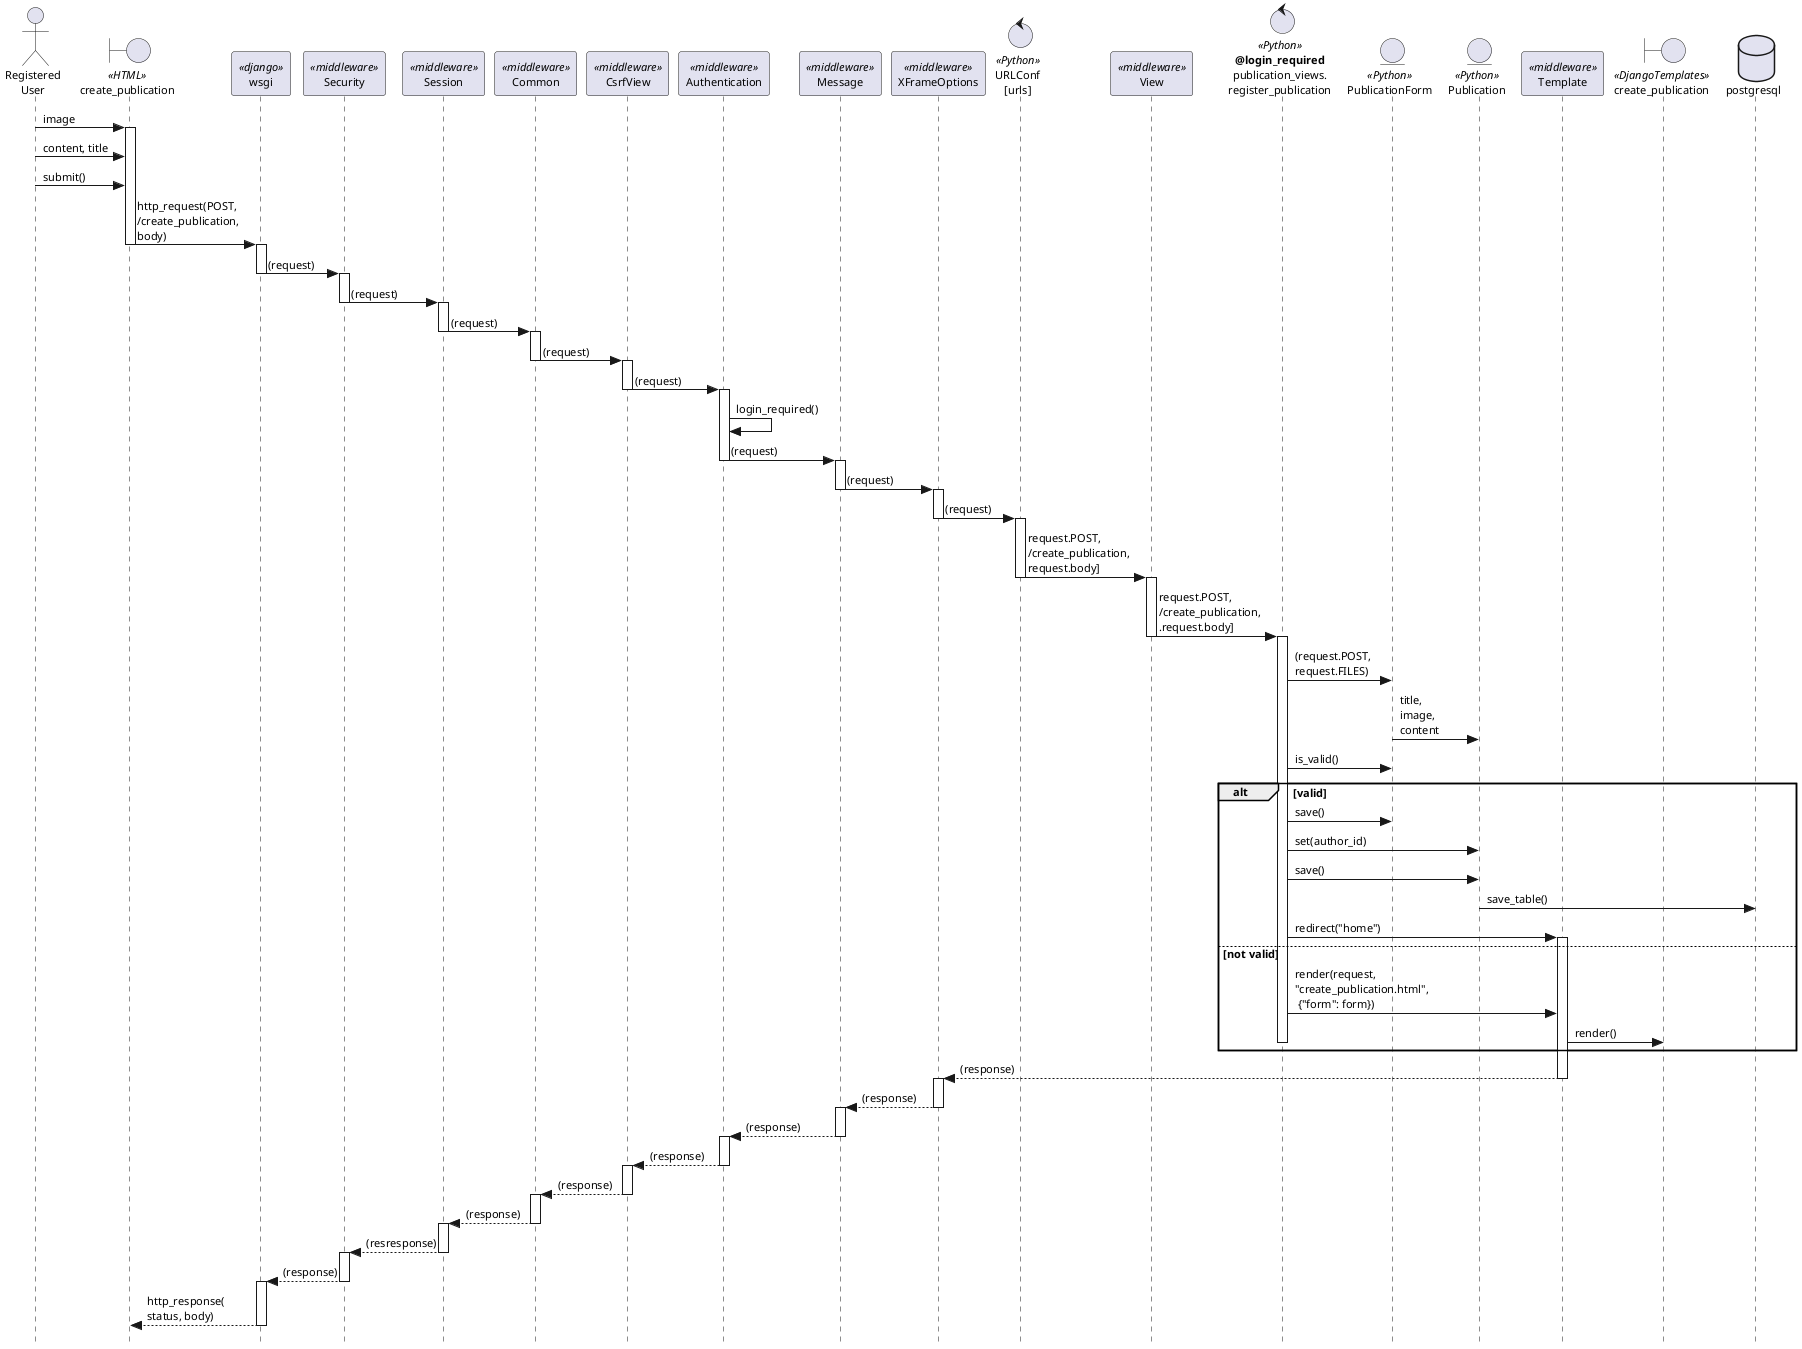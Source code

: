@startuml
skinparam style strictuml
skinparam defaultFontSize 11
skinparam stereotypePosition top

actor "Registered\nUser" as UserReg

boundary "create_publication" as PublicationHtml << HTML >>

participant wsgi << django >>

participant "Security" as md1 << middleware >>
participant "Session" as md2 << middleware >>
participant "Common" as md3 << middleware >>
participant "CsrfView" as md4 << middleware >>
participant "Authentication" as md5 << middleware >>
participant "Message" as md6 << middleware >>
participant "XFrameOptions" as md7 << middleware >>

control "URLConf\n[urls]" as urls << Python >>
participant "View" as view << middleware >>

control "<b>@login_required</b>\npublication_views.\nregister_publication" as CreatePublicationController << Python >>

entity PublicationForm << Python >>
entity Publication << Python >>

participant "Template" as template << middleware >>
boundary "create_publication" as PublicationDetailView << DjangoTemplates >>

database postgresql


UserReg -> PublicationHtml: image
activate PublicationHtml
UserReg -> PublicationHtml: content, title
UserReg -> PublicationHtml: submit()
PublicationHtml -> wsgi: http_request(POST,\n/create_publication,\nbody)
deactivate PublicationHtml
activate wsgi
wsgi -> md1: (request)
deactivate wsgi
activate md1
md1 -> md2: (request)
deactivate md1
activate md2
md2 -> md3: (request)
deactivate md2
activate md3
md3 -> md4: (request)
deactivate md3
activate md4
md4 -> md5: (request)
deactivate md4
activate md5
md5 -> md5: login_required()
md5 -> md6: (request)
deactivate md5
activate md6
md6 -> md7: (request)
deactivate md6
activate md7
md7 -> urls: (request)
deactivate md7
activate urls
urls -> view : request.POST,\n/create_publication,\nrequest.body]
deactivate urls
activate view
view -> CreatePublicationController: request.POST,\n/create_publication,\n.request.body]
deactivate view
activate CreatePublicationController
CreatePublicationController -> PublicationForm: (request.POST,\nrequest.FILES)
PublicationForm -> Publication: title,\nimage,\ncontent
CreatePublicationController -> PublicationForm: is_valid()
alt valid
    CreatePublicationController -> PublicationForm: save()
    CreatePublicationController -> Publication: set(author_id)
    CreatePublicationController -> Publication: save()
    Publication -> postgresql: save_table()
    CreatePublicationController -> template: redirect("home")
    activate template
else not valid
    CreatePublicationController -> template: render(request,\n"create_publication.html",\n {"form": form})
    template -> PublicationDetailView : render()
    deactivate CreatePublicationController
end
template --> md7: (response)
deactivate template
activate md7
md7 --> md6: (response)
deactivate md7
activate md6
md6 --> md5: (response)
deactivate md6
activate md5
md5 --> md4: (response)
deactivate md5
activate md4
md4 --> md3: (response)
deactivate md4
activate md3
md3 --> md2: (response)
deactivate md3
activate md2
md2 --> md1: (resresponse)
deactivate md2
activate md1
md1 --> wsgi: (response)
deactivate md1
activate wsgi
wsgi --> PublicationHtml: http_response(\nstatus, body)
deactivate wsgi
@enduml